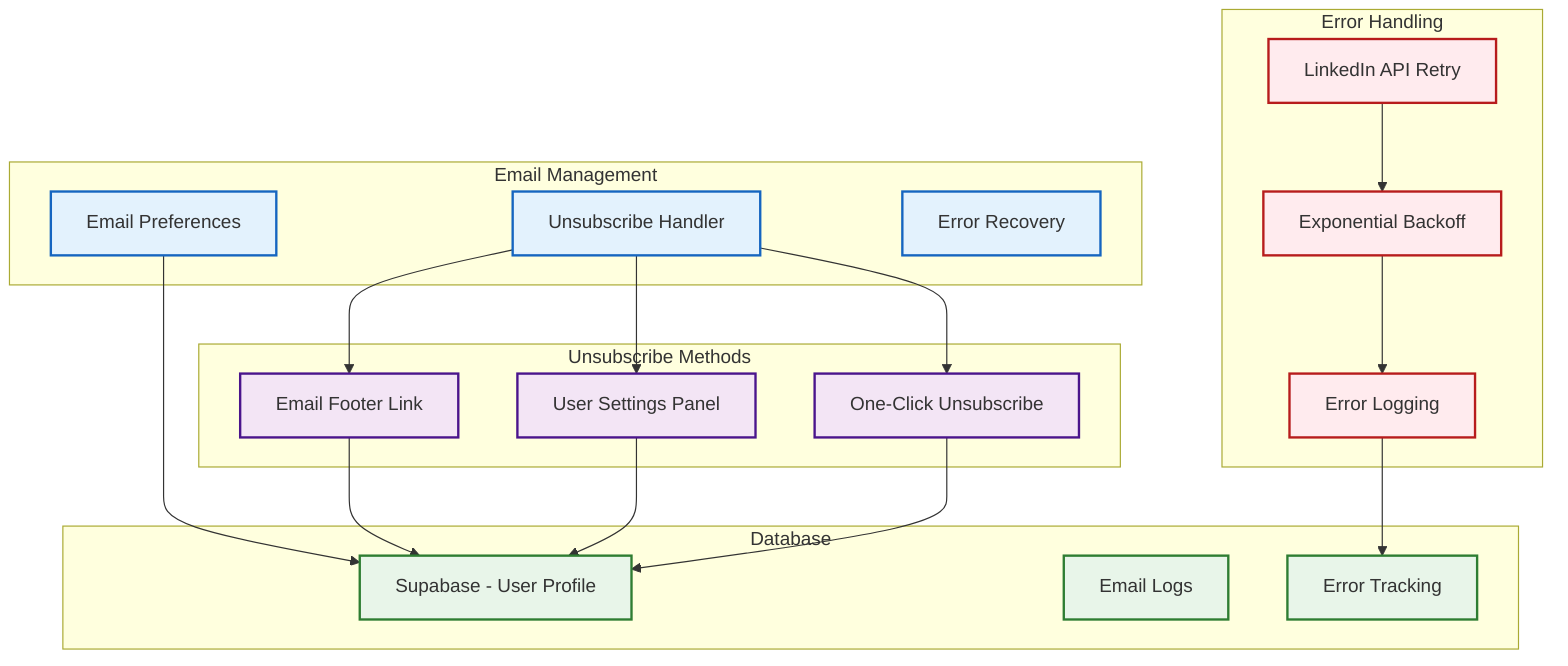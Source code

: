 graph TD
    subgraph Email Management
        A[Email Preferences]
        B[Unsubscribe Handler]
        C[Error Recovery]
    end

    subgraph Unsubscribe Methods
        D[Email Footer Link]
        E[User Settings Panel]
        F[One-Click Unsubscribe]
    end

    subgraph Error Handling
        G[LinkedIn API Retry]
        H[Exponential Backoff]
        I[Error Logging]
    end

    subgraph Database
        J[Supabase - User Profile]
        K[Email Logs]
        L[Error Tracking]
    end

    A --> J
    B --> D
    B --> E
    B --> F
    D --> J
    E --> J
    F --> J
    G --> H
    H --> I
    I --> L
    
    classDef email fill:#e3f2fd,stroke:#1565c0,stroke-width:2px
    classDef unsub fill:#f3e5f5,stroke:#4a148c,stroke-width:2px
    classDef error fill:#ffebee,stroke:#b71c1c,stroke-width:2px
    classDef db fill:#e8f5e9,stroke:#2e7d32,stroke-width:2px
    
    class A,B,C email
    class D,E,F unsub
    class G,H,I error
    class J,K,L db